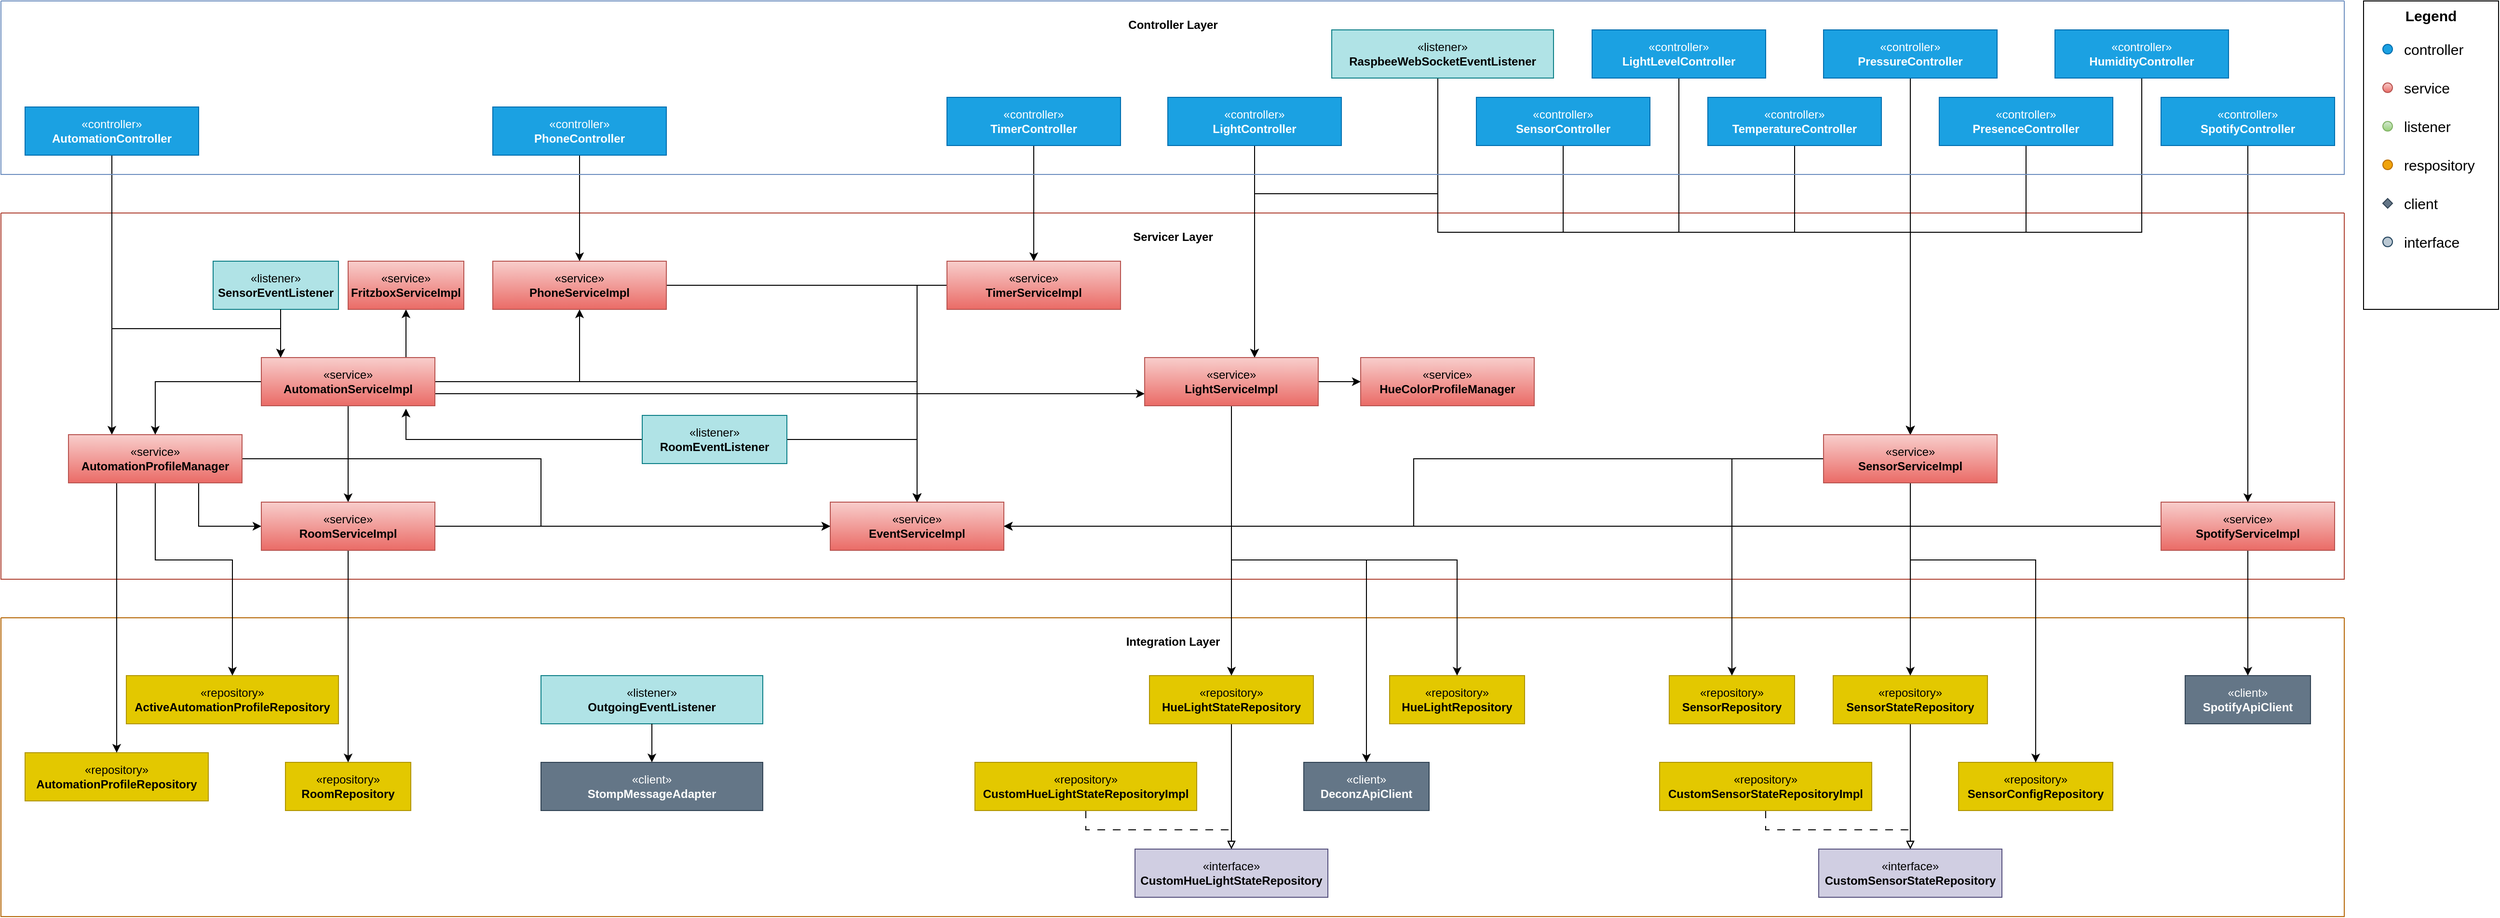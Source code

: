 <mxfile version="27.0.8">
  <diagram name="Seite-1" id="5CU7-ElbSWRXbxw236bT">
    <mxGraphModel dx="1935" dy="1027" grid="1" gridSize="10" guides="1" tooltips="1" connect="1" arrows="1" fold="1" page="1" pageScale="1" pageWidth="827" pageHeight="1169" math="0" shadow="0">
      <root>
        <mxCell id="0" />
        <mxCell id="1" parent="0" />
        <mxCell id="-B-z06DFlxI5KMjTxw7x-15" value="" style="swimlane;startSize=0;fillColor=#fad9d5;strokeColor=#ae4132;container=0;" parent="1" vertex="1">
          <mxGeometry x="80" y="460" width="2430" height="380" as="geometry" />
        </mxCell>
        <mxCell id="-B-z06DFlxI5KMjTxw7x-16" value="Servicer Layer" style="text;html=1;align=center;verticalAlign=middle;resizable=0;points=[];autosize=1;strokeColor=none;fillColor=none;fontStyle=1" parent="-B-z06DFlxI5KMjTxw7x-15" vertex="1">
          <mxGeometry x="1165" y="10" width="100" height="30" as="geometry" />
        </mxCell>
        <mxCell id="-B-z06DFlxI5KMjTxw7x-38" value="" style="swimlane;startSize=0;fillColor=#fad7ac;strokeColor=#b46504;" parent="1" vertex="1">
          <mxGeometry x="80" y="880" width="2430" height="310" as="geometry" />
        </mxCell>
        <mxCell id="-B-z06DFlxI5KMjTxw7x-39" value="Integration Layer" style="text;html=1;align=center;verticalAlign=middle;resizable=0;points=[];autosize=1;strokeColor=none;fillColor=none;fontStyle=1" parent="-B-z06DFlxI5KMjTxw7x-38" vertex="1">
          <mxGeometry x="1160" y="10" width="110" height="30" as="geometry" />
        </mxCell>
        <mxCell id="-B-z06DFlxI5KMjTxw7x-40" value="«interface»&lt;br&gt;&lt;b&gt;CustomSensorStateRepository&lt;/b&gt;" style="html=1;whiteSpace=wrap;fillColor=#d0cee2;strokeColor=#56517e;" parent="-B-z06DFlxI5KMjTxw7x-38" vertex="1">
          <mxGeometry x="1885" y="240" width="190" height="50" as="geometry" />
        </mxCell>
        <mxCell id="-B-z06DFlxI5KMjTxw7x-52" value="«interface»&lt;br&gt;&lt;b&gt;CustomHueLightStateRepository&lt;/b&gt;" style="html=1;whiteSpace=wrap;fillColor=#d0cee2;strokeColor=#56517e;" parent="-B-z06DFlxI5KMjTxw7x-38" vertex="1">
          <mxGeometry x="1176" y="240" width="200" height="50" as="geometry" />
        </mxCell>
        <mxCell id="-B-z06DFlxI5KMjTxw7x-65" style="edgeStyle=orthogonalEdgeStyle;rounded=0;orthogonalLoop=1;jettySize=auto;html=1;endArrow=block;endFill=0;dashed=1;dashPattern=8 8;" parent="-B-z06DFlxI5KMjTxw7x-38" source="-B-z06DFlxI5KMjTxw7x-53" target="-B-z06DFlxI5KMjTxw7x-52" edge="1">
          <mxGeometry relative="1" as="geometry" />
        </mxCell>
        <mxCell id="-B-z06DFlxI5KMjTxw7x-53" value="«repository»&lt;br&gt;&lt;b&gt;CustomHueLightStateRepositoryImpl&lt;/b&gt;" style="html=1;whiteSpace=wrap;fillColor=#e3c800;strokeColor=#B09500;fontColor=#000000;" parent="-B-z06DFlxI5KMjTxw7x-38" vertex="1">
          <mxGeometry x="1010" y="150" width="230" height="50" as="geometry" />
        </mxCell>
        <mxCell id="-B-z06DFlxI5KMjTxw7x-54" value="«repository»&lt;br&gt;&lt;b&gt;RoomRepository&lt;/b&gt;" style="html=1;whiteSpace=wrap;fillColor=#e3c800;strokeColor=#B09500;fontColor=#000000;" parent="-B-z06DFlxI5KMjTxw7x-38" vertex="1">
          <mxGeometry x="295" y="150" width="130" height="50" as="geometry" />
        </mxCell>
        <mxCell id="-B-z06DFlxI5KMjTxw7x-55" value="«repository»&lt;br&gt;&lt;b&gt;HueLightRepository&lt;/b&gt;" style="html=1;whiteSpace=wrap;fillColor=#e3c800;strokeColor=#B09500;fontColor=#000000;" parent="-B-z06DFlxI5KMjTxw7x-38" vertex="1">
          <mxGeometry x="1440" y="60" width="140" height="50" as="geometry" />
        </mxCell>
        <mxCell id="-B-z06DFlxI5KMjTxw7x-68" value="" style="edgeStyle=orthogonalEdgeStyle;rounded=0;orthogonalLoop=1;jettySize=auto;html=1;endArrow=block;endFill=0;" parent="-B-z06DFlxI5KMjTxw7x-38" source="-B-z06DFlxI5KMjTxw7x-56" target="-B-z06DFlxI5KMjTxw7x-52" edge="1">
          <mxGeometry relative="1" as="geometry" />
        </mxCell>
        <mxCell id="-B-z06DFlxI5KMjTxw7x-56" value="«repository»&lt;br&gt;&lt;b&gt;HueLightStateRepository&lt;/b&gt;" style="html=1;whiteSpace=wrap;fillColor=#e3c800;strokeColor=#B09500;fontColor=#000000;" parent="-B-z06DFlxI5KMjTxw7x-38" vertex="1">
          <mxGeometry x="1191" y="60" width="170" height="50" as="geometry" />
        </mxCell>
        <mxCell id="-B-z06DFlxI5KMjTxw7x-67" value="" style="edgeStyle=orthogonalEdgeStyle;rounded=0;orthogonalLoop=1;jettySize=auto;html=1;endArrow=block;endFill=0;dashed=1;dashPattern=8 8;" parent="-B-z06DFlxI5KMjTxw7x-38" source="-B-z06DFlxI5KMjTxw7x-58" target="-B-z06DFlxI5KMjTxw7x-40" edge="1">
          <mxGeometry relative="1" as="geometry" />
        </mxCell>
        <mxCell id="-B-z06DFlxI5KMjTxw7x-58" value="«repository»&lt;br&gt;&lt;b&gt;CustomSensorStateRepositoryImpl&lt;/b&gt;" style="html=1;whiteSpace=wrap;fillColor=#e3c800;strokeColor=#B09500;fontColor=#000000;" parent="-B-z06DFlxI5KMjTxw7x-38" vertex="1">
          <mxGeometry x="1720" y="150" width="220" height="50" as="geometry" />
        </mxCell>
        <mxCell id="-B-z06DFlxI5KMjTxw7x-59" value="«repository»&lt;br&gt;&lt;div&gt;&lt;b&gt;ActiveAutomationProfileRepository&lt;/b&gt;&lt;/div&gt;" style="html=1;whiteSpace=wrap;fillColor=#e3c800;strokeColor=#B09500;fontColor=#000000;" parent="-B-z06DFlxI5KMjTxw7x-38" vertex="1">
          <mxGeometry x="130" y="60" width="220" height="50" as="geometry" />
        </mxCell>
        <mxCell id="-B-z06DFlxI5KMjTxw7x-60" value="«repository»&lt;br&gt;&lt;div&gt;&lt;b&gt;AutomationProfileRepository&lt;/b&gt;&lt;/div&gt;" style="html=1;whiteSpace=wrap;fillColor=#e3c800;strokeColor=#B09500;fontColor=#000000;" parent="-B-z06DFlxI5KMjTxw7x-38" vertex="1">
          <mxGeometry x="25" y="140" width="190" height="50" as="geometry" />
        </mxCell>
        <mxCell id="-B-z06DFlxI5KMjTxw7x-61" value="«repository»&lt;br&gt;&lt;div&gt;&lt;b&gt;SensorRepository&lt;/b&gt;&lt;/div&gt;" style="html=1;whiteSpace=wrap;fillColor=#e3c800;strokeColor=#B09500;fontColor=#000000;" parent="-B-z06DFlxI5KMjTxw7x-38" vertex="1">
          <mxGeometry x="1730" y="60" width="130" height="50" as="geometry" />
        </mxCell>
        <mxCell id="-B-z06DFlxI5KMjTxw7x-69" style="edgeStyle=orthogonalEdgeStyle;rounded=0;orthogonalLoop=1;jettySize=auto;html=1;endArrow=block;endFill=0;" parent="-B-z06DFlxI5KMjTxw7x-38" source="-B-z06DFlxI5KMjTxw7x-62" target="-B-z06DFlxI5KMjTxw7x-40" edge="1">
          <mxGeometry relative="1" as="geometry" />
        </mxCell>
        <mxCell id="-B-z06DFlxI5KMjTxw7x-62" value="«repository»&lt;br&gt;&lt;div&gt;&lt;b&gt;SensorStateRepository&lt;/b&gt;&lt;/div&gt;" style="html=1;whiteSpace=wrap;fillColor=#e3c800;strokeColor=#B09500;fontColor=#000000;" parent="-B-z06DFlxI5KMjTxw7x-38" vertex="1">
          <mxGeometry x="1900" y="60" width="160" height="50" as="geometry" />
        </mxCell>
        <mxCell id="-B-z06DFlxI5KMjTxw7x-64" value="«repository»&lt;br&gt;&lt;div&gt;&lt;b&gt;SensorConfigRepository&lt;/b&gt;&lt;/div&gt;" style="html=1;whiteSpace=wrap;fillColor=#e3c800;strokeColor=#B09500;fontColor=#000000;" parent="-B-z06DFlxI5KMjTxw7x-38" vertex="1">
          <mxGeometry x="2030" y="150" width="160" height="50" as="geometry" />
        </mxCell>
        <mxCell id="-B-z06DFlxI5KMjTxw7x-85" value="«client»&lt;br&gt;&lt;b&gt;DeconzApiClient&lt;/b&gt;" style="html=1;whiteSpace=wrap;fillColor=#647687;strokeColor=#314354;fontColor=#ffffff;" parent="-B-z06DFlxI5KMjTxw7x-38" vertex="1">
          <mxGeometry x="1351" y="150" width="130" height="50" as="geometry" />
        </mxCell>
        <mxCell id="-B-z06DFlxI5KMjTxw7x-94" value="«client»&lt;br&gt;&lt;b&gt;SpotifyApiClient&lt;/b&gt;" style="html=1;whiteSpace=wrap;fillColor=#647687;strokeColor=#314354;fontColor=#ffffff;" parent="-B-z06DFlxI5KMjTxw7x-38" vertex="1">
          <mxGeometry x="2265" y="60" width="130" height="50" as="geometry" />
        </mxCell>
        <mxCell id="-B-z06DFlxI5KMjTxw7x-104" value="«client»&lt;br&gt;&lt;b&gt;StompMessageAdapter&lt;/b&gt;" style="html=1;whiteSpace=wrap;fillColor=#647687;strokeColor=#314354;fontColor=#ffffff;" parent="-B-z06DFlxI5KMjTxw7x-38" vertex="1">
          <mxGeometry x="560" y="150" width="230" height="50" as="geometry" />
        </mxCell>
        <mxCell id="-B-z06DFlxI5KMjTxw7x-103" value="«listener»&lt;br&gt;&lt;b&gt;OutgoingEventListener&lt;/b&gt;" style="html=1;whiteSpace=wrap;fillColor=#b0e3e6;strokeColor=#0e8088;" parent="-B-z06DFlxI5KMjTxw7x-38" vertex="1">
          <mxGeometry x="560" y="60" width="230" height="50" as="geometry" />
        </mxCell>
        <mxCell id="-B-z06DFlxI5KMjTxw7x-105" value="" style="edgeStyle=orthogonalEdgeStyle;rounded=0;orthogonalLoop=1;jettySize=auto;html=1;" parent="-B-z06DFlxI5KMjTxw7x-38" source="-B-z06DFlxI5KMjTxw7x-103" target="-B-z06DFlxI5KMjTxw7x-104" edge="1">
          <mxGeometry relative="1" as="geometry" />
        </mxCell>
        <mxCell id="-B-z06DFlxI5KMjTxw7x-70" style="edgeStyle=orthogonalEdgeStyle;rounded=0;orthogonalLoop=1;jettySize=auto;html=1;" parent="1" source="-B-z06DFlxI5KMjTxw7x-26" target="-B-z06DFlxI5KMjTxw7x-59" edge="1">
          <mxGeometry relative="1" as="geometry">
            <Array as="points">
              <mxPoint x="240" y="820" />
              <mxPoint x="320" y="820" />
            </Array>
          </mxGeometry>
        </mxCell>
        <mxCell id="-B-z06DFlxI5KMjTxw7x-72" style="edgeStyle=orthogonalEdgeStyle;rounded=0;orthogonalLoop=1;jettySize=auto;html=1;entryX=0.5;entryY=0;entryDx=0;entryDy=0;" parent="1" source="-B-z06DFlxI5KMjTxw7x-26" target="-B-z06DFlxI5KMjTxw7x-60" edge="1">
          <mxGeometry relative="1" as="geometry">
            <Array as="points">
              <mxPoint x="200" y="810" />
              <mxPoint x="200" y="810" />
            </Array>
          </mxGeometry>
        </mxCell>
        <mxCell id="-B-z06DFlxI5KMjTxw7x-81" style="edgeStyle=orthogonalEdgeStyle;rounded=0;orthogonalLoop=1;jettySize=auto;html=1;entryX=0.5;entryY=0;entryDx=0;entryDy=0;" parent="1" source="-B-z06DFlxI5KMjTxw7x-31" target="-B-z06DFlxI5KMjTxw7x-56" edge="1">
          <mxGeometry relative="1" as="geometry" />
        </mxCell>
        <mxCell id="-B-z06DFlxI5KMjTxw7x-86" style="edgeStyle=orthogonalEdgeStyle;rounded=0;orthogonalLoop=1;jettySize=auto;html=1;" parent="1" source="-B-z06DFlxI5KMjTxw7x-31" target="-B-z06DFlxI5KMjTxw7x-85" edge="1">
          <mxGeometry relative="1" as="geometry">
            <Array as="points">
              <mxPoint x="1356" y="820" />
              <mxPoint x="1496" y="820" />
            </Array>
          </mxGeometry>
        </mxCell>
        <mxCell id="-B-z06DFlxI5KMjTxw7x-88" style="edgeStyle=orthogonalEdgeStyle;rounded=0;orthogonalLoop=1;jettySize=auto;html=1;" parent="1" source="-B-z06DFlxI5KMjTxw7x-33" target="-B-z06DFlxI5KMjTxw7x-54" edge="1">
          <mxGeometry relative="1" as="geometry" />
        </mxCell>
        <mxCell id="-B-z06DFlxI5KMjTxw7x-91" style="edgeStyle=orthogonalEdgeStyle;rounded=0;orthogonalLoop=1;jettySize=auto;html=1;" parent="1" source="-B-z06DFlxI5KMjTxw7x-34" target="-B-z06DFlxI5KMjTxw7x-64" edge="1">
          <mxGeometry relative="1" as="geometry">
            <Array as="points">
              <mxPoint x="2060" y="820" />
              <mxPoint x="2190" y="820" />
            </Array>
          </mxGeometry>
        </mxCell>
        <mxCell id="-B-z06DFlxI5KMjTxw7x-95" style="edgeStyle=orthogonalEdgeStyle;rounded=0;orthogonalLoop=1;jettySize=auto;html=1;entryX=0.5;entryY=0;entryDx=0;entryDy=0;" parent="1" source="-B-z06DFlxI5KMjTxw7x-35" target="-B-z06DFlxI5KMjTxw7x-94" edge="1">
          <mxGeometry relative="1" as="geometry" />
        </mxCell>
        <mxCell id="-B-z06DFlxI5KMjTxw7x-106" style="edgeStyle=orthogonalEdgeStyle;rounded=0;orthogonalLoop=1;jettySize=auto;html=1;" parent="1" source="-B-z06DFlxI5KMjTxw7x-102" target="-B-z06DFlxI5KMjTxw7x-34" edge="1">
          <mxGeometry relative="1" as="geometry">
            <Array as="points">
              <mxPoint x="1570" y="480" />
              <mxPoint x="2060" y="480" />
            </Array>
          </mxGeometry>
        </mxCell>
        <mxCell id="-B-z06DFlxI5KMjTxw7x-107" style="edgeStyle=orthogonalEdgeStyle;rounded=0;orthogonalLoop=1;jettySize=auto;html=1;" parent="1" source="-B-z06DFlxI5KMjTxw7x-102" target="-B-z06DFlxI5KMjTxw7x-31" edge="1">
          <mxGeometry relative="1" as="geometry">
            <Array as="points">
              <mxPoint x="1570" y="440" />
              <mxPoint x="1380" y="440" />
            </Array>
          </mxGeometry>
        </mxCell>
        <mxCell id="-B-z06DFlxI5KMjTxw7x-108" style="edgeStyle=orthogonalEdgeStyle;rounded=0;orthogonalLoop=1;jettySize=auto;html=1;entryX=0.25;entryY=0;entryDx=0;entryDy=0;" parent="1" source="-B-z06DFlxI5KMjTxw7x-4" target="-B-z06DFlxI5KMjTxw7x-26" edge="1">
          <mxGeometry relative="1" as="geometry" />
        </mxCell>
        <mxCell id="-B-z06DFlxI5KMjTxw7x-110" style="edgeStyle=orthogonalEdgeStyle;rounded=0;orthogonalLoop=1;jettySize=auto;html=1;" parent="1" source="-B-z06DFlxI5KMjTxw7x-6" target="-B-z06DFlxI5KMjTxw7x-32" edge="1">
          <mxGeometry relative="1" as="geometry" />
        </mxCell>
        <mxCell id="-B-z06DFlxI5KMjTxw7x-111" style="edgeStyle=orthogonalEdgeStyle;rounded=0;orthogonalLoop=1;jettySize=auto;html=1;" parent="1" source="-B-z06DFlxI5KMjTxw7x-7" target="-B-z06DFlxI5KMjTxw7x-35" edge="1">
          <mxGeometry relative="1" as="geometry" />
        </mxCell>
        <mxCell id="-B-z06DFlxI5KMjTxw7x-112" style="edgeStyle=orthogonalEdgeStyle;rounded=0;orthogonalLoop=1;jettySize=auto;html=1;" parent="1" source="-B-z06DFlxI5KMjTxw7x-8" target="-B-z06DFlxI5KMjTxw7x-36" edge="1">
          <mxGeometry relative="1" as="geometry" />
        </mxCell>
        <mxCell id="-B-z06DFlxI5KMjTxw7x-113" style="edgeStyle=orthogonalEdgeStyle;rounded=0;orthogonalLoop=1;jettySize=auto;html=1;exitX=0.5;exitY=1;exitDx=0;exitDy=0;exitPerimeter=0;" parent="1" source="-B-z06DFlxI5KMjTxw7x-9" target="-B-z06DFlxI5KMjTxw7x-34" edge="1">
          <mxGeometry relative="1" as="geometry">
            <Array as="points">
              <mxPoint x="2300" y="480" />
              <mxPoint x="2060" y="480" />
            </Array>
            <mxPoint x="2300" y="250" as="sourcePoint" />
          </mxGeometry>
        </mxCell>
        <mxCell id="-B-z06DFlxI5KMjTxw7x-115" style="edgeStyle=orthogonalEdgeStyle;rounded=0;orthogonalLoop=1;jettySize=auto;html=1;" parent="1" source="-B-z06DFlxI5KMjTxw7x-10" target="-B-z06DFlxI5KMjTxw7x-34" edge="1">
          <mxGeometry relative="1" as="geometry">
            <Array as="points">
              <mxPoint x="1820" y="480" />
              <mxPoint x="2060" y="480" />
            </Array>
          </mxGeometry>
        </mxCell>
        <mxCell id="-B-z06DFlxI5KMjTxw7x-118" style="edgeStyle=orthogonalEdgeStyle;rounded=0;orthogonalLoop=1;jettySize=auto;html=1;" parent="1" source="-B-z06DFlxI5KMjTxw7x-11" target="-B-z06DFlxI5KMjTxw7x-34" edge="1">
          <mxGeometry relative="1" as="geometry">
            <Array as="points">
              <mxPoint x="2180" y="480" />
              <mxPoint x="2060" y="480" />
            </Array>
          </mxGeometry>
        </mxCell>
        <mxCell id="-B-z06DFlxI5KMjTxw7x-119" style="edgeStyle=orthogonalEdgeStyle;rounded=0;orthogonalLoop=1;jettySize=auto;html=1;" parent="1" source="-B-z06DFlxI5KMjTxw7x-12" target="-B-z06DFlxI5KMjTxw7x-34" edge="1">
          <mxGeometry relative="1" as="geometry">
            <Array as="points">
              <mxPoint x="2060" y="510" />
              <mxPoint x="2060" y="510" />
            </Array>
          </mxGeometry>
        </mxCell>
        <mxCell id="-B-z06DFlxI5KMjTxw7x-121" style="edgeStyle=orthogonalEdgeStyle;rounded=0;orthogonalLoop=1;jettySize=auto;html=1;" parent="1" source="-B-z06DFlxI5KMjTxw7x-14" target="-B-z06DFlxI5KMjTxw7x-34" edge="1">
          <mxGeometry relative="1" as="geometry">
            <Array as="points">
              <mxPoint x="1940" y="480" />
              <mxPoint x="2060" y="480" />
            </Array>
          </mxGeometry>
        </mxCell>
        <mxCell id="-B-z06DFlxI5KMjTxw7x-128" style="edgeStyle=orthogonalEdgeStyle;rounded=0;orthogonalLoop=1;jettySize=auto;html=1;exitX=0.5;exitY=1;exitDx=0;exitDy=0;" parent="1" source="-B-z06DFlxI5KMjTxw7x-34" target="-B-z06DFlxI5KMjTxw7x-62" edge="1">
          <mxGeometry relative="1" as="geometry">
            <Array as="points">
              <mxPoint x="2060" y="730" />
              <mxPoint x="2060" y="730" />
            </Array>
          </mxGeometry>
        </mxCell>
        <mxCell id="-B-z06DFlxI5KMjTxw7x-129" style="edgeStyle=orthogonalEdgeStyle;rounded=0;orthogonalLoop=1;jettySize=auto;html=1;" parent="1" source="-B-z06DFlxI5KMjTxw7x-34" target="-B-z06DFlxI5KMjTxw7x-61" edge="1">
          <mxGeometry relative="1" as="geometry" />
        </mxCell>
        <mxCell id="-B-z06DFlxI5KMjTxw7x-134" style="edgeStyle=orthogonalEdgeStyle;rounded=0;orthogonalLoop=1;jettySize=auto;html=1;" parent="1" source="-B-z06DFlxI5KMjTxw7x-13" target="-B-z06DFlxI5KMjTxw7x-34" edge="1">
          <mxGeometry relative="1" as="geometry">
            <Array as="points">
              <mxPoint x="1700" y="480" />
              <mxPoint x="2060" y="480" />
            </Array>
          </mxGeometry>
        </mxCell>
        <mxCell id="-B-z06DFlxI5KMjTxw7x-135" style="edgeStyle=orthogonalEdgeStyle;rounded=0;orthogonalLoop=1;jettySize=auto;html=1;" parent="1" source="-B-z06DFlxI5KMjTxw7x-4" target="-B-z06DFlxI5KMjTxw7x-27" edge="1">
          <mxGeometry relative="1" as="geometry">
            <Array as="points">
              <mxPoint x="195" y="580" />
              <mxPoint x="370" y="580" />
            </Array>
          </mxGeometry>
        </mxCell>
        <mxCell id="-B-z06DFlxI5KMjTxw7x-139" style="edgeStyle=orthogonalEdgeStyle;rounded=0;orthogonalLoop=1;jettySize=auto;html=1;" parent="1" source="-B-z06DFlxI5KMjTxw7x-116" target="-B-z06DFlxI5KMjTxw7x-31" edge="1">
          <mxGeometry relative="1" as="geometry">
            <Array as="points">
              <mxPoint x="1380" y="510" />
              <mxPoint x="1380" y="510" />
            </Array>
          </mxGeometry>
        </mxCell>
        <mxCell id="-B-z06DFlxI5KMjTxw7x-140" style="edgeStyle=orthogonalEdgeStyle;rounded=0;orthogonalLoop=1;jettySize=auto;html=1;" parent="1" source="-B-z06DFlxI5KMjTxw7x-31" target="-B-z06DFlxI5KMjTxw7x-55" edge="1">
          <mxGeometry relative="1" as="geometry">
            <Array as="points">
              <mxPoint x="1356" y="820" />
              <mxPoint x="1590" y="820" />
            </Array>
          </mxGeometry>
        </mxCell>
        <mxCell id="-B-z06DFlxI5KMjTxw7x-163" value="" style="group" parent="1" vertex="1" connectable="0">
          <mxGeometry x="2530" y="240" width="140" height="320" as="geometry" />
        </mxCell>
        <mxCell id="-B-z06DFlxI5KMjTxw7x-142" value="" style="rounded=0;whiteSpace=wrap;html=1;" parent="-B-z06DFlxI5KMjTxw7x-163" vertex="1">
          <mxGeometry width="140" height="320" as="geometry" />
        </mxCell>
        <mxCell id="-B-z06DFlxI5KMjTxw7x-143" value="Legend" style="text;html=1;align=center;verticalAlign=middle;whiteSpace=wrap;rounded=0;fontStyle=1;fontSize=15;" parent="-B-z06DFlxI5KMjTxw7x-163" vertex="1">
          <mxGeometry x="40" width="60" height="30" as="geometry" />
        </mxCell>
        <mxCell id="-B-z06DFlxI5KMjTxw7x-144" value="" style="ellipse;whiteSpace=wrap;html=1;aspect=fixed;fillColor=#1ba1e2;fontColor=#ffffff;strokeColor=#006EAF;" parent="-B-z06DFlxI5KMjTxw7x-163" vertex="1">
          <mxGeometry x="20" y="45" width="10" height="10" as="geometry" />
        </mxCell>
        <mxCell id="-B-z06DFlxI5KMjTxw7x-145" value="controller" style="text;html=1;align=left;verticalAlign=middle;whiteSpace=wrap;rounded=0;fontSize=15;" parent="-B-z06DFlxI5KMjTxw7x-163" vertex="1">
          <mxGeometry x="40" y="35" width="60" height="30" as="geometry" />
        </mxCell>
        <mxCell id="-B-z06DFlxI5KMjTxw7x-146" value="" style="ellipse;whiteSpace=wrap;html=1;aspect=fixed;fillColor=#f8cecc;strokeColor=#b85450;gradientColor=#ea6b66;" parent="-B-z06DFlxI5KMjTxw7x-163" vertex="1">
          <mxGeometry x="20" y="85" width="10" height="10" as="geometry" />
        </mxCell>
        <mxCell id="-B-z06DFlxI5KMjTxw7x-147" value="service" style="text;html=1;align=left;verticalAlign=middle;whiteSpace=wrap;rounded=0;fontSize=15;" parent="-B-z06DFlxI5KMjTxw7x-163" vertex="1">
          <mxGeometry x="40" y="75" width="60" height="30" as="geometry" />
        </mxCell>
        <mxCell id="-B-z06DFlxI5KMjTxw7x-148" value="" style="ellipse;whiteSpace=wrap;html=1;aspect=fixed;fillColor=#d5e8d4;strokeColor=#82b366;gradientColor=#97d077;" parent="-B-z06DFlxI5KMjTxw7x-163" vertex="1">
          <mxGeometry x="20" y="125" width="10" height="10" as="geometry" />
        </mxCell>
        <mxCell id="-B-z06DFlxI5KMjTxw7x-149" value="listener" style="text;html=1;align=left;verticalAlign=middle;whiteSpace=wrap;rounded=0;fontSize=15;" parent="-B-z06DFlxI5KMjTxw7x-163" vertex="1">
          <mxGeometry x="40" y="115" width="60" height="30" as="geometry" />
        </mxCell>
        <mxCell id="-B-z06DFlxI5KMjTxw7x-150" value="" style="ellipse;whiteSpace=wrap;html=1;aspect=fixed;fillColor=#f0a30a;strokeColor=#BD7000;fontColor=#000000;" parent="-B-z06DFlxI5KMjTxw7x-163" vertex="1">
          <mxGeometry x="20" y="165" width="10" height="10" as="geometry" />
        </mxCell>
        <mxCell id="-B-z06DFlxI5KMjTxw7x-151" value="respository" style="text;html=1;align=left;verticalAlign=middle;whiteSpace=wrap;rounded=0;fontSize=15;" parent="-B-z06DFlxI5KMjTxw7x-163" vertex="1">
          <mxGeometry x="40" y="155" width="60" height="30" as="geometry" />
        </mxCell>
        <mxCell id="-B-z06DFlxI5KMjTxw7x-152" value="" style="rhombus;whiteSpace=wrap;html=1;fillColor=#647687;fontColor=#ffffff;strokeColor=#314354;" parent="-B-z06DFlxI5KMjTxw7x-163" vertex="1">
          <mxGeometry x="20" y="205" width="10" height="10" as="geometry" />
        </mxCell>
        <mxCell id="-B-z06DFlxI5KMjTxw7x-153" value="client" style="text;html=1;align=left;verticalAlign=middle;whiteSpace=wrap;rounded=0;fontSize=15;" parent="-B-z06DFlxI5KMjTxw7x-163" vertex="1">
          <mxGeometry x="40" y="195" width="60" height="30" as="geometry" />
        </mxCell>
        <mxCell id="-B-z06DFlxI5KMjTxw7x-154" value="" style="ellipse;whiteSpace=wrap;html=1;aspect=fixed;fillColor=#bac8d3;strokeColor=#23445d;" parent="-B-z06DFlxI5KMjTxw7x-163" vertex="1">
          <mxGeometry x="20" y="245" width="10" height="10" as="geometry" />
        </mxCell>
        <mxCell id="-B-z06DFlxI5KMjTxw7x-155" value="interface" style="text;html=1;align=left;verticalAlign=middle;whiteSpace=wrap;rounded=0;fontSize=15;" parent="-B-z06DFlxI5KMjTxw7x-163" vertex="1">
          <mxGeometry x="40" y="235" width="60" height="30" as="geometry" />
        </mxCell>
        <mxCell id="-B-z06DFlxI5KMjTxw7x-73" style="edgeStyle=orthogonalEdgeStyle;rounded=0;orthogonalLoop=1;jettySize=auto;html=1;entryX=0;entryY=0.5;entryDx=0;entryDy=0;" parent="1" source="-B-z06DFlxI5KMjTxw7x-26" target="-B-z06DFlxI5KMjTxw7x-28" edge="1">
          <mxGeometry relative="1" as="geometry">
            <mxPoint x="940" y="745" as="targetPoint" />
            <Array as="points">
              <mxPoint x="640" y="715" />
              <mxPoint x="640" y="785" />
            </Array>
          </mxGeometry>
        </mxCell>
        <mxCell id="-B-z06DFlxI5KMjTxw7x-74" style="edgeStyle=orthogonalEdgeStyle;rounded=0;orthogonalLoop=1;jettySize=auto;html=1;entryX=0;entryY=0.5;entryDx=0;entryDy=0;exitX=0.75;exitY=1;exitDx=0;exitDy=0;" parent="1" source="-B-z06DFlxI5KMjTxw7x-26" target="-B-z06DFlxI5KMjTxw7x-33" edge="1">
          <mxGeometry relative="1" as="geometry" />
        </mxCell>
        <mxCell id="-B-z06DFlxI5KMjTxw7x-26" value="«service»&lt;br&gt;&lt;b&gt;AutomationProfileManager&lt;/b&gt;" style="html=1;whiteSpace=wrap;fillColor=#f8cecc;strokeColor=#b85450;gradientColor=#ea6b66;" parent="1" vertex="1">
          <mxGeometry x="150" y="690" width="180" height="50" as="geometry" />
        </mxCell>
        <mxCell id="-B-z06DFlxI5KMjTxw7x-75" style="edgeStyle=orthogonalEdgeStyle;rounded=0;orthogonalLoop=1;jettySize=auto;html=1;exitX=1;exitY=0.75;exitDx=0;exitDy=0;" parent="1" source="-B-z06DFlxI5KMjTxw7x-27" target="-B-z06DFlxI5KMjTxw7x-31" edge="1">
          <mxGeometry relative="1" as="geometry">
            <Array as="points">
              <mxPoint x="940" y="648" />
              <mxPoint x="940" y="648" />
            </Array>
          </mxGeometry>
        </mxCell>
        <mxCell id="-B-z06DFlxI5KMjTxw7x-78" style="edgeStyle=orthogonalEdgeStyle;rounded=0;orthogonalLoop=1;jettySize=auto;html=1;" parent="1" source="-B-z06DFlxI5KMjTxw7x-27" target="-B-z06DFlxI5KMjTxw7x-28" edge="1">
          <mxGeometry relative="1" as="geometry" />
        </mxCell>
        <mxCell id="-B-z06DFlxI5KMjTxw7x-79" style="edgeStyle=orthogonalEdgeStyle;rounded=0;orthogonalLoop=1;jettySize=auto;html=1;entryX=0.5;entryY=1;entryDx=0;entryDy=0;" parent="1" source="-B-z06DFlxI5KMjTxw7x-27" target="-B-z06DFlxI5KMjTxw7x-32" edge="1">
          <mxGeometry relative="1" as="geometry">
            <Array as="points">
              <mxPoint x="680" y="635" />
            </Array>
          </mxGeometry>
        </mxCell>
        <mxCell id="-B-z06DFlxI5KMjTxw7x-80" style="edgeStyle=orthogonalEdgeStyle;rounded=0;orthogonalLoop=1;jettySize=auto;html=1;" parent="1" source="-B-z06DFlxI5KMjTxw7x-27" target="-B-z06DFlxI5KMjTxw7x-29" edge="1">
          <mxGeometry relative="1" as="geometry">
            <Array as="points">
              <mxPoint x="500" y="580" />
              <mxPoint x="500" y="580" />
            </Array>
          </mxGeometry>
        </mxCell>
        <mxCell id="-B-z06DFlxI5KMjTxw7x-123" style="edgeStyle=orthogonalEdgeStyle;rounded=0;orthogonalLoop=1;jettySize=auto;html=1;" parent="1" source="-B-z06DFlxI5KMjTxw7x-27" target="-B-z06DFlxI5KMjTxw7x-26" edge="1">
          <mxGeometry relative="1" as="geometry" />
        </mxCell>
        <mxCell id="-B-z06DFlxI5KMjTxw7x-136" style="edgeStyle=orthogonalEdgeStyle;rounded=0;orthogonalLoop=1;jettySize=auto;html=1;entryX=0.5;entryY=0;entryDx=0;entryDy=0;" parent="1" source="-B-z06DFlxI5KMjTxw7x-27" target="-B-z06DFlxI5KMjTxw7x-33" edge="1">
          <mxGeometry relative="1" as="geometry" />
        </mxCell>
        <mxCell id="-B-z06DFlxI5KMjTxw7x-27" value="«service»&lt;br&gt;&lt;b&gt;AutomationServiceImpl&lt;/b&gt;" style="html=1;whiteSpace=wrap;fillColor=#f8cecc;strokeColor=#b85450;gradientColor=#ea6b66;" parent="1" vertex="1">
          <mxGeometry x="350" y="610" width="180" height="50" as="geometry" />
        </mxCell>
        <mxCell id="-B-z06DFlxI5KMjTxw7x-28" value="«service»&lt;br&gt;&lt;b&gt;EventServiceImpl&lt;/b&gt;" style="html=1;whiteSpace=wrap;fillColor=#f8cecc;strokeColor=#b85450;gradientColor=#ea6b66;" parent="1" vertex="1">
          <mxGeometry x="940" y="760" width="180" height="50" as="geometry" />
        </mxCell>
        <mxCell id="-B-z06DFlxI5KMjTxw7x-29" value="«service»&lt;br&gt;&lt;b&gt;FritzboxServiceImpl&lt;/b&gt;" style="html=1;whiteSpace=wrap;fillColor=#f8cecc;strokeColor=#b85450;gradientColor=#ea6b66;" parent="1" vertex="1">
          <mxGeometry x="440" y="510" width="120" height="50" as="geometry" />
        </mxCell>
        <mxCell id="-B-z06DFlxI5KMjTxw7x-30" value="«service»&lt;br&gt;&lt;b&gt;HueColorProfileManager&lt;/b&gt;" style="html=1;whiteSpace=wrap;fillColor=#f8cecc;strokeColor=#b85450;gradientColor=#ea6b66;" parent="1" vertex="1">
          <mxGeometry x="1490" y="610" width="180" height="50" as="geometry" />
        </mxCell>
        <mxCell id="-B-z06DFlxI5KMjTxw7x-83" style="edgeStyle=orthogonalEdgeStyle;rounded=0;orthogonalLoop=1;jettySize=auto;html=1;exitX=1;exitY=0.5;exitDx=0;exitDy=0;" parent="1" source="-B-z06DFlxI5KMjTxw7x-31" target="-B-z06DFlxI5KMjTxw7x-30" edge="1">
          <mxGeometry relative="1" as="geometry" />
        </mxCell>
        <mxCell id="-B-z06DFlxI5KMjTxw7x-31" value="«service»&lt;br&gt;&lt;b&gt;LightServiceImpl&lt;/b&gt;" style="html=1;whiteSpace=wrap;fillColor=#f8cecc;strokeColor=#b85450;gradientColor=#ea6b66;" parent="1" vertex="1">
          <mxGeometry x="1266" y="610" width="180" height="50" as="geometry" />
        </mxCell>
        <mxCell id="-B-z06DFlxI5KMjTxw7x-127" style="edgeStyle=orthogonalEdgeStyle;rounded=0;orthogonalLoop=1;jettySize=auto;html=1;" parent="1" source="-B-z06DFlxI5KMjTxw7x-32" target="-B-z06DFlxI5KMjTxw7x-28" edge="1">
          <mxGeometry relative="1" as="geometry" />
        </mxCell>
        <mxCell id="-B-z06DFlxI5KMjTxw7x-32" value="«service»&lt;br&gt;&lt;b&gt;PhoneServiceImpl&lt;/b&gt;" style="html=1;whiteSpace=wrap;fillColor=#f8cecc;strokeColor=#b85450;gradientColor=#ea6b66;" parent="1" vertex="1">
          <mxGeometry x="590" y="510" width="180" height="50" as="geometry" />
        </mxCell>
        <mxCell id="-B-z06DFlxI5KMjTxw7x-89" style="edgeStyle=orthogonalEdgeStyle;rounded=0;orthogonalLoop=1;jettySize=auto;html=1;entryX=0;entryY=0.5;entryDx=0;entryDy=0;" parent="1" source="-B-z06DFlxI5KMjTxw7x-33" target="-B-z06DFlxI5KMjTxw7x-28" edge="1">
          <mxGeometry relative="1" as="geometry">
            <Array as="points">
              <mxPoint x="790" y="785" />
              <mxPoint x="790" y="785" />
            </Array>
          </mxGeometry>
        </mxCell>
        <mxCell id="-B-z06DFlxI5KMjTxw7x-33" value="«service»&lt;br&gt;&lt;b&gt;RoomServiceImpl&lt;/b&gt;" style="html=1;whiteSpace=wrap;fillColor=#f8cecc;strokeColor=#b85450;gradientColor=#ea6b66;" parent="1" vertex="1">
          <mxGeometry x="350" y="760" width="180" height="50" as="geometry" />
        </mxCell>
        <mxCell id="-B-z06DFlxI5KMjTxw7x-133" style="edgeStyle=orthogonalEdgeStyle;rounded=0;orthogonalLoop=1;jettySize=auto;html=1;entryX=1;entryY=0.5;entryDx=0;entryDy=0;" parent="1" source="-B-z06DFlxI5KMjTxw7x-34" target="-B-z06DFlxI5KMjTxw7x-28" edge="1">
          <mxGeometry relative="1" as="geometry" />
        </mxCell>
        <mxCell id="-B-z06DFlxI5KMjTxw7x-34" value="«service»&lt;br&gt;&lt;b&gt;SensorServiceImpl&lt;/b&gt;" style="html=1;whiteSpace=wrap;fillColor=#f8cecc;strokeColor=#b85450;gradientColor=#ea6b66;" parent="1" vertex="1">
          <mxGeometry x="1970" y="690" width="180" height="50" as="geometry" />
        </mxCell>
        <mxCell id="-B-z06DFlxI5KMjTxw7x-96" style="edgeStyle=orthogonalEdgeStyle;rounded=0;orthogonalLoop=1;jettySize=auto;html=1;entryX=1;entryY=0.5;entryDx=0;entryDy=0;" parent="1" source="-B-z06DFlxI5KMjTxw7x-35" target="-B-z06DFlxI5KMjTxw7x-28" edge="1">
          <mxGeometry relative="1" as="geometry">
            <mxPoint x="1120" y="745" as="targetPoint" />
          </mxGeometry>
        </mxCell>
        <mxCell id="-B-z06DFlxI5KMjTxw7x-35" value="«service»&lt;br&gt;&lt;div&gt;&lt;b&gt;SpotifyServiceImpl&lt;/b&gt;&lt;/div&gt;" style="html=1;whiteSpace=wrap;fillColor=#f8cecc;strokeColor=#b85450;gradientColor=#ea6b66;" parent="1" vertex="1">
          <mxGeometry x="2320" y="760" width="180" height="50" as="geometry" />
        </mxCell>
        <mxCell id="-B-z06DFlxI5KMjTxw7x-131" style="edgeStyle=orthogonalEdgeStyle;rounded=0;orthogonalLoop=1;jettySize=auto;html=1;exitX=0;exitY=0.5;exitDx=0;exitDy=0;" parent="1" source="-B-z06DFlxI5KMjTxw7x-36" target="-B-z06DFlxI5KMjTxw7x-28" edge="1">
          <mxGeometry relative="1" as="geometry">
            <Array as="points">
              <mxPoint x="1030" y="535" />
            </Array>
          </mxGeometry>
        </mxCell>
        <mxCell id="-B-z06DFlxI5KMjTxw7x-36" value="«service»&lt;br&gt;&lt;div&gt;&lt;b&gt;TimerServiceImpl&lt;/b&gt;&lt;/div&gt;" style="html=1;whiteSpace=wrap;fillColor=#f8cecc;strokeColor=#b85450;gradientColor=#ea6b66;" parent="1" vertex="1">
          <mxGeometry x="1061" y="510" width="180" height="50" as="geometry" />
        </mxCell>
        <mxCell id="-B-z06DFlxI5KMjTxw7x-99" value="" style="edgeStyle=orthogonalEdgeStyle;rounded=0;orthogonalLoop=1;jettySize=auto;html=1;" parent="1" source="-B-z06DFlxI5KMjTxw7x-98" edge="1">
          <mxGeometry relative="1" as="geometry">
            <mxPoint x="500" y="663" as="targetPoint" />
            <Array as="points">
              <mxPoint x="500" y="695" />
              <mxPoint x="500" y="663" />
              <mxPoint x="500" y="663" />
            </Array>
          </mxGeometry>
        </mxCell>
        <mxCell id="-B-z06DFlxI5KMjTxw7x-100" value="«listener»&lt;br&gt;&lt;b&gt;SensorEventListener&lt;/b&gt;" style="html=1;whiteSpace=wrap;fillColor=#b0e3e6;strokeColor=#0e8088;" parent="1" vertex="1">
          <mxGeometry x="300" y="510" width="130" height="50" as="geometry" />
        </mxCell>
        <mxCell id="-B-z06DFlxI5KMjTxw7x-101" value="" style="edgeStyle=orthogonalEdgeStyle;rounded=0;orthogonalLoop=1;jettySize=auto;html=1;" parent="1" source="-B-z06DFlxI5KMjTxw7x-100" target="-B-z06DFlxI5KMjTxw7x-27" edge="1">
          <mxGeometry relative="1" as="geometry">
            <Array as="points">
              <mxPoint x="370" y="580" />
              <mxPoint x="370" y="580" />
            </Array>
          </mxGeometry>
        </mxCell>
        <mxCell id="-B-z06DFlxI5KMjTxw7x-130" style="edgeStyle=orthogonalEdgeStyle;rounded=0;orthogonalLoop=1;jettySize=auto;html=1;" parent="1" source="-B-z06DFlxI5KMjTxw7x-98" target="-B-z06DFlxI5KMjTxw7x-28" edge="1">
          <mxGeometry relative="1" as="geometry" />
        </mxCell>
        <mxCell id="-B-z06DFlxI5KMjTxw7x-98" value="«listener»&lt;br&gt;&lt;b&gt;RoomEventListener&lt;/b&gt;" style="html=1;whiteSpace=wrap;fillColor=#b0e3e6;strokeColor=#0e8088;" parent="1" vertex="1">
          <mxGeometry x="745" y="670" width="150" height="50" as="geometry" />
        </mxCell>
        <mxCell id="PyzTu9y9j3LPiqZR6XkF-2" value="" style="group" vertex="1" connectable="0" parent="1">
          <mxGeometry x="80" y="240" width="2430" height="180" as="geometry" />
        </mxCell>
        <mxCell id="-B-z06DFlxI5KMjTxw7x-1" value="" style="swimlane;startSize=0;fillColor=#dae8fc;gradientColor=#7ea6e0;strokeColor=#6c8ebf;container=0;" parent="PyzTu9y9j3LPiqZR6XkF-2" vertex="1">
          <mxGeometry width="2430" height="180" as="geometry" />
        </mxCell>
        <mxCell id="-B-z06DFlxI5KMjTxw7x-9" value="«controller»&lt;br&gt;&lt;b&gt;HumidityController&lt;/b&gt;" style="html=1;whiteSpace=wrap;fillColor=#1ba1e2;fontColor=#ffffff;strokeColor=#006EAF;" parent="-B-z06DFlxI5KMjTxw7x-1" vertex="1">
          <mxGeometry x="2130" y="30" width="180" height="50" as="geometry" />
        </mxCell>
        <mxCell id="-B-z06DFlxI5KMjTxw7x-6" value="«controller»&lt;br&gt;&lt;b&gt;PhoneController&lt;/b&gt;" style="html=1;whiteSpace=wrap;fillColor=#1ba1e2;fontColor=#ffffff;strokeColor=#006EAF;" parent="PyzTu9y9j3LPiqZR6XkF-2" vertex="1">
          <mxGeometry x="510" y="110" width="180" height="50" as="geometry" />
        </mxCell>
        <mxCell id="-B-z06DFlxI5KMjTxw7x-8" value="«controller»&lt;br&gt;&lt;b&gt;TimerController&lt;/b&gt;" style="html=1;whiteSpace=wrap;fillColor=#1ba1e2;fontColor=#ffffff;strokeColor=#006EAF;" parent="PyzTu9y9j3LPiqZR6XkF-2" vertex="1">
          <mxGeometry x="981" y="100" width="180" height="50" as="geometry" />
        </mxCell>
        <mxCell id="-B-z06DFlxI5KMjTxw7x-116" value="«controller»&lt;br&gt;&lt;b&gt;LightController&lt;/b&gt;" style="html=1;whiteSpace=wrap;fillColor=#1ba1e2;fontColor=#ffffff;strokeColor=#006EAF;" parent="PyzTu9y9j3LPiqZR6XkF-2" vertex="1">
          <mxGeometry x="1210" y="100" width="180" height="50" as="geometry" />
        </mxCell>
        <mxCell id="-B-z06DFlxI5KMjTxw7x-13" value="«controller»&lt;br&gt;&lt;b&gt;SensorController&lt;/b&gt;" style="html=1;whiteSpace=wrap;fillColor=#1ba1e2;fontColor=#ffffff;strokeColor=#006EAF;" parent="PyzTu9y9j3LPiqZR6XkF-2" vertex="1">
          <mxGeometry x="1530" y="100" width="180" height="50" as="geometry" />
        </mxCell>
        <mxCell id="-B-z06DFlxI5KMjTxw7x-10" value="«controller»&lt;br&gt;&lt;b&gt;LightLevelController&lt;/b&gt;" style="html=1;whiteSpace=wrap;fillColor=#1ba1e2;fontColor=#ffffff;strokeColor=#006EAF;" parent="PyzTu9y9j3LPiqZR6XkF-2" vertex="1">
          <mxGeometry x="1650" y="30" width="180" height="50" as="geometry" />
        </mxCell>
        <mxCell id="-B-z06DFlxI5KMjTxw7x-14" value="«controller»&lt;br&gt;&lt;b&gt;TemperatureController&lt;/b&gt;" style="html=1;whiteSpace=wrap;fillColor=#1ba1e2;fontColor=#ffffff;strokeColor=#006EAF;" parent="PyzTu9y9j3LPiqZR6XkF-2" vertex="1">
          <mxGeometry x="1770" y="100" width="180" height="50" as="geometry" />
        </mxCell>
        <mxCell id="-B-z06DFlxI5KMjTxw7x-12" value="«controller»&lt;br&gt;&lt;b&gt;PressureController&lt;/b&gt;" style="html=1;whiteSpace=wrap;fillColor=#1ba1e2;fontColor=#ffffff;strokeColor=#006EAF;" parent="PyzTu9y9j3LPiqZR6XkF-2" vertex="1">
          <mxGeometry x="1890" y="30" width="180" height="50" as="geometry" />
        </mxCell>
        <mxCell id="-B-z06DFlxI5KMjTxw7x-11" value="«controller»&lt;br&gt;&lt;b&gt;PresenceController&lt;/b&gt;" style="html=1;whiteSpace=wrap;fillColor=#1ba1e2;fontColor=#ffffff;strokeColor=#006EAF;" parent="PyzTu9y9j3LPiqZR6XkF-2" vertex="1">
          <mxGeometry x="2010" y="100" width="180" height="50" as="geometry" />
        </mxCell>
        <mxCell id="-B-z06DFlxI5KMjTxw7x-7" value="«controller»&lt;br&gt;&lt;b&gt;SpotifyController&lt;/b&gt;" style="html=1;whiteSpace=wrap;fillColor=#1ba1e2;fontColor=#ffffff;strokeColor=#006EAF;" parent="PyzTu9y9j3LPiqZR6XkF-2" vertex="1">
          <mxGeometry x="2240" y="100" width="180" height="50" as="geometry" />
        </mxCell>
        <mxCell id="-B-z06DFlxI5KMjTxw7x-4" value="«controller»&lt;br&gt;&lt;b&gt;AutomationController&lt;/b&gt;" style="html=1;whiteSpace=wrap;fillColor=#1ba1e2;fontColor=#ffffff;strokeColor=#006EAF;" parent="PyzTu9y9j3LPiqZR6XkF-2" vertex="1">
          <mxGeometry x="25" y="110" width="180" height="50" as="geometry" />
        </mxCell>
        <mxCell id="-B-z06DFlxI5KMjTxw7x-3" value="Controller Layer" style="text;html=1;align=center;verticalAlign=middle;resizable=0;points=[];autosize=1;strokeColor=none;fillColor=none;fontStyle=1" parent="PyzTu9y9j3LPiqZR6XkF-2" vertex="1">
          <mxGeometry x="1160" y="10" width="110" height="30" as="geometry" />
        </mxCell>
        <mxCell id="-B-z06DFlxI5KMjTxw7x-102" value="«listener»&lt;br&gt;&lt;b&gt;RaspbeeWebSocketEventListener&lt;/b&gt;" style="html=1;whiteSpace=wrap;fillColor=#b0e3e6;strokeColor=#0e8088;" parent="PyzTu9y9j3LPiqZR6XkF-2" vertex="1">
          <mxGeometry x="1380" y="30" width="230" height="50" as="geometry" />
        </mxCell>
      </root>
    </mxGraphModel>
  </diagram>
</mxfile>
